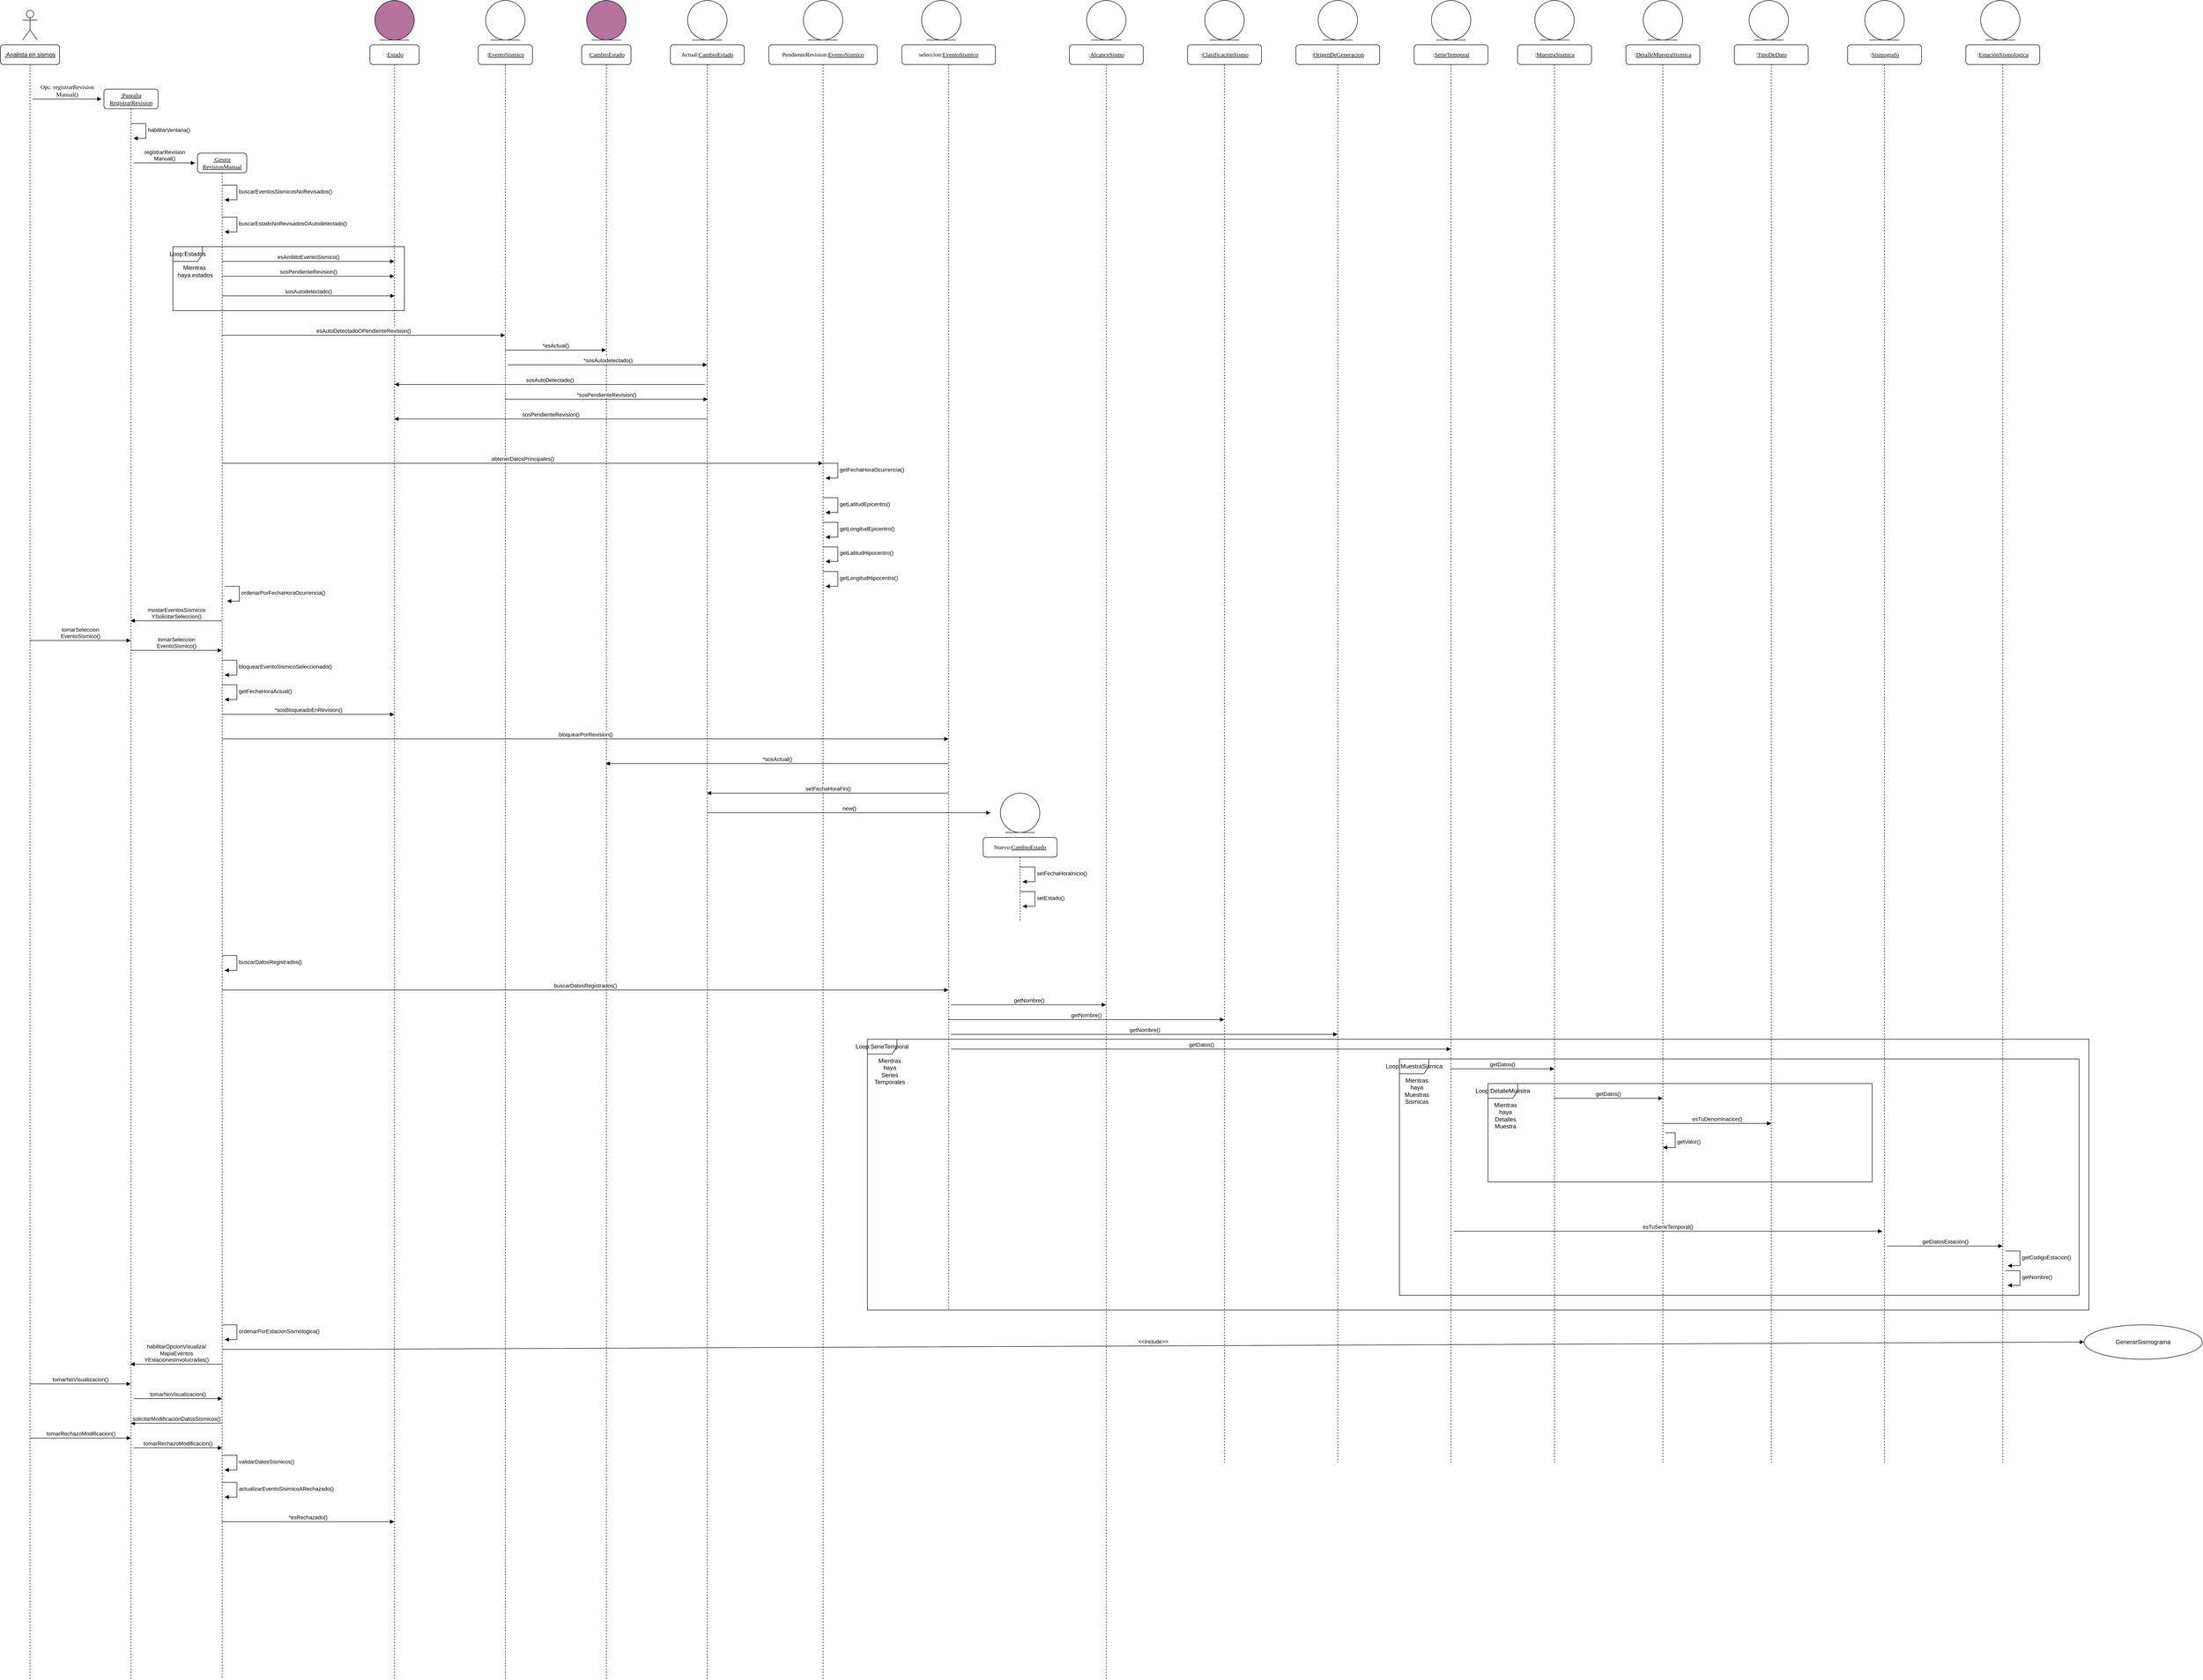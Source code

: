 <mxfile version="27.0.6">
  <diagram name="Page-1" id="13e1069c-82ec-6db2-03f1-153e76fe0fe0">
    <mxGraphModel dx="1481" dy="1470" grid="1" gridSize="10" guides="1" tooltips="1" connect="1" arrows="1" fold="1" page="1" pageScale="1" pageWidth="1100" pageHeight="850" background="none" math="0" shadow="0">
      <root>
        <mxCell id="0" />
        <mxCell id="1" parent="0" />
        <mxCell id="7baba1c4bc27f4b0-2" value="&lt;u&gt;:Pantalla RegistrarRevision&lt;/u&gt;" style="shape=umlLifeline;perimeter=lifelinePerimeter;whiteSpace=wrap;html=1;container=1;collapsible=0;recursiveResize=0;outlineConnect=0;rounded=1;shadow=0;comic=0;labelBackgroundColor=none;strokeWidth=1;fontFamily=Verdana;fontSize=12;align=center;" parent="1" vertex="1">
          <mxGeometry x="300" y="170" width="110" height="3230" as="geometry" />
        </mxCell>
        <mxCell id="WcNJV-GFzRyfONkTKfkJ-4" value="habilitarVentana()" style="html=1;align=left;spacingLeft=2;endArrow=block;rounded=0;edgeStyle=orthogonalEdgeStyle;curved=0;rounded=0;" edge="1" parent="7baba1c4bc27f4b0-2">
          <mxGeometry relative="1" as="geometry">
            <mxPoint x="55" y="70" as="sourcePoint" />
            <Array as="points">
              <mxPoint x="85" y="100" />
            </Array>
            <mxPoint x="60" y="100" as="targetPoint" />
          </mxGeometry>
        </mxCell>
        <mxCell id="7baba1c4bc27f4b0-4" value=":&lt;u&gt;Estado&lt;/u&gt;" style="shape=umlLifeline;perimeter=lifelinePerimeter;whiteSpace=wrap;html=1;container=1;collapsible=0;recursiveResize=0;outlineConnect=0;rounded=1;shadow=0;comic=0;labelBackgroundColor=none;strokeWidth=1;fontFamily=Verdana;fontSize=12;align=center;" parent="1" vertex="1">
          <mxGeometry x="840" y="80" width="100" height="3320" as="geometry" />
        </mxCell>
        <mxCell id="WcNJV-GFzRyfONkTKfkJ-143" value="*esRechazado()" style="html=1;verticalAlign=bottom;endArrow=block;curved=0;rounded=0;" edge="1" parent="7baba1c4bc27f4b0-4" target="7baba1c4bc27f4b0-4">
          <mxGeometry x="-0.001" width="80" relative="1" as="geometry">
            <mxPoint x="-301.167" y="3000" as="sourcePoint" />
            <mxPoint x="220" y="3000" as="targetPoint" />
            <mxPoint as="offset" />
          </mxGeometry>
        </mxCell>
        <mxCell id="7baba1c4bc27f4b0-5" value=":&lt;u&gt;EventoSismico&lt;/u&gt;" style="shape=umlLifeline;perimeter=lifelinePerimeter;whiteSpace=wrap;html=1;container=1;collapsible=0;recursiveResize=0;outlineConnect=0;rounded=1;shadow=0;comic=0;labelBackgroundColor=none;strokeWidth=1;fontFamily=Verdana;fontSize=12;align=center;" parent="1" vertex="1">
          <mxGeometry x="1060" y="80" width="110" height="3320" as="geometry" />
        </mxCell>
        <mxCell id="7baba1c4bc27f4b0-6" value=":&lt;u&gt;CambioEstado&lt;/u&gt;" style="shape=umlLifeline;perimeter=lifelinePerimeter;whiteSpace=wrap;html=1;container=1;collapsible=0;recursiveResize=0;outlineConnect=0;rounded=1;shadow=0;comic=0;labelBackgroundColor=none;strokeWidth=1;fontFamily=Verdana;fontSize=12;align=center;" parent="1" vertex="1">
          <mxGeometry x="1270" y="80" width="100" height="3320" as="geometry" />
        </mxCell>
        <mxCell id="7baba1c4bc27f4b0-7" value="Actual:&lt;u&gt;CambioEstado&lt;/u&gt;" style="shape=umlLifeline;perimeter=lifelinePerimeter;whiteSpace=wrap;html=1;container=1;collapsible=0;recursiveResize=0;outlineConnect=0;rounded=1;shadow=0;comic=0;labelBackgroundColor=none;strokeWidth=1;fontFamily=Verdana;fontSize=12;align=center;" parent="1" vertex="1">
          <mxGeometry x="1450" y="80" width="150" height="3320" as="geometry" />
        </mxCell>
        <mxCell id="WcNJV-GFzRyfONkTKfkJ-38" value="*sosAutodetectado()" style="html=1;verticalAlign=bottom;endArrow=block;curved=0;rounded=0;" edge="1" parent="7baba1c4bc27f4b0-7" target="7baba1c4bc27f4b0-7">
          <mxGeometry width="80" relative="1" as="geometry">
            <mxPoint x="-330" y="650" as="sourcePoint" />
            <mxPoint x="70" y="650" as="targetPoint" />
          </mxGeometry>
        </mxCell>
        <mxCell id="WcNJV-GFzRyfONkTKfkJ-76" value="new()" style="html=1;verticalAlign=bottom;endArrow=block;curved=0;rounded=0;" edge="1" parent="7baba1c4bc27f4b0-7" source="7baba1c4bc27f4b0-7">
          <mxGeometry width="80" relative="1" as="geometry">
            <mxPoint x="90" y="1560" as="sourcePoint" />
            <mxPoint x="650" y="1560" as="targetPoint" />
          </mxGeometry>
        </mxCell>
        <mxCell id="7baba1c4bc27f4b0-8" value="&lt;u&gt;:&lt;span style=&quot;font-family: Helvetica; text-wrap-mode: nowrap;&quot;&gt;Analista en sismos&lt;/span&gt;&lt;/u&gt;" style="shape=umlLifeline;perimeter=lifelinePerimeter;whiteSpace=wrap;html=1;container=1;collapsible=0;recursiveResize=0;outlineConnect=0;rounded=1;shadow=0;comic=0;labelBackgroundColor=none;strokeWidth=1;fontFamily=Verdana;fontSize=12;align=center;" parent="1" vertex="1">
          <mxGeometry x="90" y="80" width="120" height="3320" as="geometry" />
        </mxCell>
        <mxCell id="WcNJV-GFzRyfONkTKfkJ-137" value="tomarRechazoModificacion()" style="html=1;verticalAlign=bottom;endArrow=block;curved=0;rounded=0;" edge="1" parent="7baba1c4bc27f4b0-8">
          <mxGeometry width="80" relative="1" as="geometry">
            <mxPoint x="60" y="2830" as="sourcePoint" />
            <mxPoint x="264.8" y="2830" as="targetPoint" />
          </mxGeometry>
        </mxCell>
        <mxCell id="7baba1c4bc27f4b0-11" value="Opc. registrarRevision&lt;div&gt;Manual()&lt;/div&gt;" style="html=1;verticalAlign=bottom;endArrow=block;entryX=0;entryY=0;labelBackgroundColor=none;fontFamily=Verdana;fontSize=12;edgeStyle=elbowEdgeStyle;elbow=vertical;" parent="1" edge="1">
          <mxGeometry relative="1" as="geometry">
            <mxPoint x="155" y="190" as="sourcePoint" />
            <mxPoint x="295" y="190" as="targetPoint" />
            <mxPoint as="offset" />
          </mxGeometry>
        </mxCell>
        <mxCell id="WcNJV-GFzRyfONkTKfkJ-1" value="" style="shape=umlActor;verticalLabelPosition=bottom;verticalAlign=top;html=1;outlineConnect=0;" vertex="1" parent="1">
          <mxGeometry x="135" y="10" width="30" height="60" as="geometry" />
        </mxCell>
        <mxCell id="WcNJV-GFzRyfONkTKfkJ-5" value="registrarRevision&lt;div&gt;Manual()&lt;/div&gt;" style="html=1;verticalAlign=bottom;endArrow=block;curved=0;rounded=0;" edge="1" parent="1">
          <mxGeometry width="80" relative="1" as="geometry">
            <mxPoint x="360" y="320" as="sourcePoint" />
            <mxPoint x="485" y="320" as="targetPoint" />
          </mxGeometry>
        </mxCell>
        <mxCell id="7baba1c4bc27f4b0-3" value="&lt;u&gt;:Gestor RevisionManual&lt;/u&gt;" style="shape=umlLifeline;perimeter=lifelinePerimeter;whiteSpace=wrap;html=1;container=1;collapsible=0;recursiveResize=0;outlineConnect=0;rounded=1;shadow=0;comic=0;labelBackgroundColor=none;strokeWidth=1;fontFamily=Verdana;fontSize=12;align=center;" parent="1" vertex="1">
          <mxGeometry x="490" y="300" width="100" height="3100" as="geometry" />
        </mxCell>
        <mxCell id="WcNJV-GFzRyfONkTKfkJ-7" value="buscarEventosSismicosNoRevisados()" style="html=1;align=left;spacingLeft=2;endArrow=block;rounded=0;edgeStyle=orthogonalEdgeStyle;curved=0;rounded=0;" edge="1" parent="7baba1c4bc27f4b0-3">
          <mxGeometry relative="1" as="geometry">
            <mxPoint x="50" y="65" as="sourcePoint" />
            <Array as="points">
              <mxPoint x="80" y="95" />
            </Array>
            <mxPoint x="55" y="95.032" as="targetPoint" />
          </mxGeometry>
        </mxCell>
        <mxCell id="WcNJV-GFzRyfONkTKfkJ-11" value="buscarEstadoNoRevisadosOAutodetectado()" style="html=1;align=left;spacingLeft=2;endArrow=block;rounded=0;edgeStyle=orthogonalEdgeStyle;curved=0;rounded=0;" edge="1" parent="7baba1c4bc27f4b0-3">
          <mxGeometry relative="1" as="geometry">
            <mxPoint x="50" y="130" as="sourcePoint" />
            <Array as="points">
              <mxPoint x="80" y="160" />
            </Array>
            <mxPoint x="55" y="160" as="targetPoint" />
          </mxGeometry>
        </mxCell>
        <mxCell id="WcNJV-GFzRyfONkTKfkJ-52" value="obtenerDatosPrincipales()" style="html=1;verticalAlign=bottom;endArrow=block;curved=0;rounded=0;" edge="1" parent="7baba1c4bc27f4b0-3" target="WcNJV-GFzRyfONkTKfkJ-40">
          <mxGeometry width="80" relative="1" as="geometry">
            <mxPoint x="50" y="630" as="sourcePoint" />
            <mxPoint x="130" y="630" as="targetPoint" />
          </mxGeometry>
        </mxCell>
        <mxCell id="WcNJV-GFzRyfONkTKfkJ-62" value="ordenarPorFechaHoraOcurrencia()" style="html=1;align=left;spacingLeft=2;endArrow=block;rounded=0;edgeStyle=orthogonalEdgeStyle;curved=0;rounded=0;" edge="1" parent="7baba1c4bc27f4b0-3">
          <mxGeometry relative="1" as="geometry">
            <mxPoint x="55" y="880" as="sourcePoint" />
            <Array as="points">
              <mxPoint x="85" y="880" />
              <mxPoint x="85" y="910" />
            </Array>
            <mxPoint x="60" y="910" as="targetPoint" />
          </mxGeometry>
        </mxCell>
        <mxCell id="WcNJV-GFzRyfONkTKfkJ-63" value="mostarEventosSismicos&lt;div&gt;YSolicitarSeleccion()&lt;/div&gt;" style="html=1;verticalAlign=bottom;endArrow=block;curved=0;rounded=0;" edge="1" parent="7baba1c4bc27f4b0-3">
          <mxGeometry width="80" relative="1" as="geometry">
            <mxPoint x="49.5" y="950" as="sourcePoint" />
            <mxPoint x="-135.833" y="950" as="targetPoint" />
          </mxGeometry>
        </mxCell>
        <mxCell id="WcNJV-GFzRyfONkTKfkJ-65" value="tomarSeleccion&lt;div&gt;EventoSismico()&lt;/div&gt;" style="html=1;verticalAlign=bottom;endArrow=block;curved=0;rounded=0;" edge="1" parent="7baba1c4bc27f4b0-3">
          <mxGeometry width="80" relative="1" as="geometry">
            <mxPoint x="-135.452" y="1010" as="sourcePoint" />
            <mxPoint x="49.5" y="1010" as="targetPoint" />
          </mxGeometry>
        </mxCell>
        <mxCell id="WcNJV-GFzRyfONkTKfkJ-67" value="bloquearEventoSismicoSeleccionado()" style="html=1;align=left;spacingLeft=2;endArrow=block;rounded=0;edgeStyle=orthogonalEdgeStyle;curved=0;rounded=0;" edge="1" parent="7baba1c4bc27f4b0-3">
          <mxGeometry relative="1" as="geometry">
            <mxPoint x="50" y="1030" as="sourcePoint" />
            <Array as="points">
              <mxPoint x="80" y="1060" />
            </Array>
            <mxPoint x="55" y="1060.048" as="targetPoint" />
          </mxGeometry>
        </mxCell>
        <mxCell id="WcNJV-GFzRyfONkTKfkJ-69" value="getFechaHoraActual()" style="html=1;align=left;spacingLeft=2;endArrow=block;rounded=0;edgeStyle=orthogonalEdgeStyle;curved=0;rounded=0;" edge="1" parent="7baba1c4bc27f4b0-3">
          <mxGeometry relative="1" as="geometry">
            <mxPoint x="50" y="1080" as="sourcePoint" />
            <Array as="points">
              <mxPoint x="80" y="1110" />
            </Array>
            <mxPoint x="55" y="1110.048" as="targetPoint" />
          </mxGeometry>
        </mxCell>
        <mxCell id="WcNJV-GFzRyfONkTKfkJ-70" value="*sosBloqueadoEnRevision()" style="html=1;verticalAlign=bottom;endArrow=block;curved=0;rounded=0;" edge="1" parent="7baba1c4bc27f4b0-3" target="7baba1c4bc27f4b0-4">
          <mxGeometry x="-0.002" width="80" relative="1" as="geometry">
            <mxPoint x="50" y="1140" as="sourcePoint" />
            <mxPoint x="130" y="1140" as="targetPoint" />
            <mxPoint as="offset" />
          </mxGeometry>
        </mxCell>
        <mxCell id="WcNJV-GFzRyfONkTKfkJ-72" value="bloquearPorRevision()" style="html=1;verticalAlign=bottom;endArrow=block;curved=0;rounded=0;" edge="1" parent="7baba1c4bc27f4b0-3" target="WcNJV-GFzRyfONkTKfkJ-43">
          <mxGeometry width="80" relative="1" as="geometry">
            <mxPoint x="50" y="1190" as="sourcePoint" />
            <mxPoint x="130" y="1190" as="targetPoint" />
          </mxGeometry>
        </mxCell>
        <mxCell id="WcNJV-GFzRyfONkTKfkJ-89" value="buscarDatosRegistrados()" style="html=1;align=left;spacingLeft=2;endArrow=block;rounded=0;edgeStyle=orthogonalEdgeStyle;curved=0;rounded=0;" edge="1" parent="7baba1c4bc27f4b0-3">
          <mxGeometry relative="1" as="geometry">
            <mxPoint x="50" y="1630" as="sourcePoint" />
            <Array as="points">
              <mxPoint x="80" y="1660" />
            </Array>
            <mxPoint x="55" y="1660" as="targetPoint" />
          </mxGeometry>
        </mxCell>
        <mxCell id="WcNJV-GFzRyfONkTKfkJ-131" value="ordenarPorEstacionSismologica()" style="html=1;align=left;spacingLeft=2;endArrow=block;rounded=0;edgeStyle=orthogonalEdgeStyle;curved=0;rounded=0;" edge="1" parent="7baba1c4bc27f4b0-3">
          <mxGeometry relative="1" as="geometry">
            <mxPoint x="50" y="2380" as="sourcePoint" />
            <Array as="points">
              <mxPoint x="80" y="2410" />
            </Array>
            <mxPoint x="55" y="2410.077" as="targetPoint" />
          </mxGeometry>
        </mxCell>
        <mxCell id="WcNJV-GFzRyfONkTKfkJ-136" value="solicitarModificaciónDatosSismicos()" style="html=1;verticalAlign=bottom;endArrow=block;curved=0;rounded=0;" edge="1" parent="7baba1c4bc27f4b0-3">
          <mxGeometry width="80" relative="1" as="geometry">
            <mxPoint x="49.5" y="2580" as="sourcePoint" />
            <mxPoint x="-135.3" y="2580" as="targetPoint" />
          </mxGeometry>
        </mxCell>
        <mxCell id="WcNJV-GFzRyfONkTKfkJ-140" value="validarDatosSismicos()" style="html=1;align=left;spacingLeft=2;endArrow=block;rounded=0;edgeStyle=orthogonalEdgeStyle;curved=0;rounded=0;" edge="1" parent="7baba1c4bc27f4b0-3">
          <mxGeometry relative="1" as="geometry">
            <mxPoint x="50" y="2645" as="sourcePoint" />
            <Array as="points">
              <mxPoint x="80" y="2675" />
            </Array>
            <mxPoint x="55" y="2675" as="targetPoint" />
          </mxGeometry>
        </mxCell>
        <mxCell id="WcNJV-GFzRyfONkTKfkJ-142" value="actualizarEventoSisimicoARechazado()" style="html=1;align=left;spacingLeft=2;endArrow=block;rounded=0;edgeStyle=orthogonalEdgeStyle;curved=0;rounded=0;" edge="1" parent="7baba1c4bc27f4b0-3">
          <mxGeometry relative="1" as="geometry">
            <mxPoint x="50" y="2700" as="sourcePoint" />
            <Array as="points">
              <mxPoint x="80" y="2730" />
            </Array>
            <mxPoint x="55" y="2730" as="targetPoint" />
          </mxGeometry>
        </mxCell>
        <mxCell id="WcNJV-GFzRyfONkTKfkJ-8" value="" style="ellipse;shape=umlEntity;whiteSpace=wrap;html=1;fillColor=#B5739D;" vertex="1" parent="1">
          <mxGeometry x="850" y="-10" width="80" height="80" as="geometry" />
        </mxCell>
        <mxCell id="WcNJV-GFzRyfONkTKfkJ-17" value="sosPendienteRevision()" style="html=1;verticalAlign=bottom;endArrow=block;curved=0;rounded=0;" edge="1" parent="1">
          <mxGeometry width="80" relative="1" as="geometry">
            <mxPoint x="540" y="550" as="sourcePoint" />
            <mxPoint x="889.5" y="550" as="targetPoint" />
          </mxGeometry>
        </mxCell>
        <mxCell id="WcNJV-GFzRyfONkTKfkJ-18" value="sosAutodetectado()" style="html=1;verticalAlign=bottom;endArrow=block;curved=0;rounded=0;" edge="1" parent="1">
          <mxGeometry width="80" relative="1" as="geometry">
            <mxPoint x="540" y="590" as="sourcePoint" />
            <mxPoint x="890" y="590" as="targetPoint" />
          </mxGeometry>
        </mxCell>
        <mxCell id="WcNJV-GFzRyfONkTKfkJ-9" value="esAmbitoEventoSismico()" style="html=1;verticalAlign=bottom;endArrow=block;curved=0;rounded=0;" edge="1" parent="1">
          <mxGeometry width="80" relative="1" as="geometry">
            <mxPoint x="539.667" y="520" as="sourcePoint" />
            <mxPoint x="889.5" y="520" as="targetPoint" />
            <Array as="points">
              <mxPoint x="800" y="520" />
            </Array>
          </mxGeometry>
        </mxCell>
        <mxCell id="WcNJV-GFzRyfONkTKfkJ-19" value="Loop:Estados" style="shape=umlFrame;whiteSpace=wrap;html=1;pointerEvents=0;" vertex="1" parent="1">
          <mxGeometry x="440" y="490" width="470" height="130" as="geometry" />
        </mxCell>
        <mxCell id="WcNJV-GFzRyfONkTKfkJ-20" value="Mientras&amp;nbsp;&lt;div&gt;haya estados&lt;/div&gt;" style="text;html=1;align=center;verticalAlign=middle;resizable=0;points=[];autosize=1;strokeColor=none;fillColor=none;" vertex="1" parent="1">
          <mxGeometry x="440" y="520" width="90" height="40" as="geometry" />
        </mxCell>
        <mxCell id="WcNJV-GFzRyfONkTKfkJ-21" value="" style="ellipse;shape=umlEntity;whiteSpace=wrap;html=1;" vertex="1" parent="1">
          <mxGeometry x="1075" y="-10" width="80" height="80" as="geometry" />
        </mxCell>
        <mxCell id="WcNJV-GFzRyfONkTKfkJ-25" value="esAutoDetectadoOPendienteRevision()" style="html=1;verticalAlign=bottom;endArrow=block;curved=0;rounded=0;" edge="1" parent="1">
          <mxGeometry width="80" relative="1" as="geometry">
            <mxPoint x="539.324" y="670" as="sourcePoint" />
            <mxPoint x="1114.5" y="670" as="targetPoint" />
          </mxGeometry>
        </mxCell>
        <mxCell id="WcNJV-GFzRyfONkTKfkJ-26" value="" style="ellipse;shape=umlEntity;whiteSpace=wrap;html=1;fillColor=#B5739D;" vertex="1" parent="1">
          <mxGeometry x="1280" y="-10" width="80" height="80" as="geometry" />
        </mxCell>
        <mxCell id="WcNJV-GFzRyfONkTKfkJ-27" value="*esActual()" style="html=1;verticalAlign=bottom;endArrow=block;curved=0;rounded=0;" edge="1" parent="1">
          <mxGeometry width="80" relative="1" as="geometry">
            <mxPoint x="1114.5" y="700" as="sourcePoint" />
            <mxPoint x="1319.5" y="700" as="targetPoint" />
          </mxGeometry>
        </mxCell>
        <mxCell id="WcNJV-GFzRyfONkTKfkJ-28" value="" style="ellipse;shape=umlEntity;whiteSpace=wrap;html=1;" vertex="1" parent="1">
          <mxGeometry x="1485" y="-10" width="80" height="80" as="geometry" />
        </mxCell>
        <mxCell id="WcNJV-GFzRyfONkTKfkJ-36" value="sosPendienteRevision()" style="html=1;verticalAlign=bottom;endArrow=block;curved=0;rounded=0;" edge="1" parent="1">
          <mxGeometry width="80" relative="1" as="geometry">
            <mxPoint x="1524.5" y="840" as="sourcePoint" />
            <mxPoint x="889.5" y="840" as="targetPoint" />
            <Array as="points">
              <mxPoint x="1030" y="840" />
            </Array>
          </mxGeometry>
        </mxCell>
        <mxCell id="WcNJV-GFzRyfONkTKfkJ-39" value="*sosPendienteRevision()" style="html=1;verticalAlign=bottom;endArrow=block;curved=0;rounded=0;" edge="1" parent="1">
          <mxGeometry width="80" relative="1" as="geometry">
            <mxPoint x="1114.13" y="800" as="sourcePoint" />
            <mxPoint x="1525.88" y="800" as="targetPoint" />
          </mxGeometry>
        </mxCell>
        <mxCell id="WcNJV-GFzRyfONkTKfkJ-34" value="sosAutoDetectado()" style="html=1;verticalAlign=bottom;endArrow=block;curved=0;rounded=0;" edge="1" parent="1">
          <mxGeometry width="80" relative="1" as="geometry">
            <mxPoint x="1520" y="770" as="sourcePoint" />
            <mxPoint x="890.1" y="770" as="targetPoint" />
            <Array as="points">
              <mxPoint x="1270" y="770" />
              <mxPoint x="960" y="770" />
            </Array>
          </mxGeometry>
        </mxCell>
        <mxCell id="WcNJV-GFzRyfONkTKfkJ-40" value="PendienteRevision:&lt;u&gt;EventoSismico&lt;/u&gt;" style="shape=umlLifeline;perimeter=lifelinePerimeter;whiteSpace=wrap;html=1;container=1;collapsible=0;recursiveResize=0;outlineConnect=0;rounded=1;shadow=0;comic=0;labelBackgroundColor=none;strokeWidth=1;fontFamily=Verdana;fontSize=12;align=center;" vertex="1" parent="1">
          <mxGeometry x="1650" y="80" width="220" height="3320" as="geometry" />
        </mxCell>
        <mxCell id="WcNJV-GFzRyfONkTKfkJ-54" value="getFechaHoraOcurrencia()" style="html=1;align=left;spacingLeft=2;endArrow=block;rounded=0;edgeStyle=orthogonalEdgeStyle;curved=0;rounded=0;" edge="1" parent="WcNJV-GFzRyfONkTKfkJ-40">
          <mxGeometry relative="1" as="geometry">
            <mxPoint x="110" y="850" as="sourcePoint" />
            <Array as="points">
              <mxPoint x="140" y="880" />
            </Array>
            <mxPoint x="115" y="880.034" as="targetPoint" />
          </mxGeometry>
        </mxCell>
        <mxCell id="WcNJV-GFzRyfONkTKfkJ-56" value="getLatitudEpicentro()" style="html=1;align=left;spacingLeft=2;endArrow=block;rounded=0;edgeStyle=orthogonalEdgeStyle;curved=0;rounded=0;" edge="1" parent="WcNJV-GFzRyfONkTKfkJ-40">
          <mxGeometry x="0.006" relative="1" as="geometry">
            <mxPoint x="110" y="920" as="sourcePoint" />
            <Array as="points">
              <mxPoint x="140" y="920" />
              <mxPoint x="140" y="950" />
            </Array>
            <mxPoint x="115" y="950.034" as="targetPoint" />
            <mxPoint as="offset" />
          </mxGeometry>
        </mxCell>
        <mxCell id="WcNJV-GFzRyfONkTKfkJ-57" value="getLongitudEpicentro()" style="html=1;align=left;spacingLeft=2;endArrow=block;rounded=0;edgeStyle=orthogonalEdgeStyle;curved=0;rounded=0;" edge="1" parent="WcNJV-GFzRyfONkTKfkJ-40">
          <mxGeometry x="0.006" relative="1" as="geometry">
            <mxPoint x="110" y="970" as="sourcePoint" />
            <Array as="points">
              <mxPoint x="140" y="970" />
              <mxPoint x="140" y="1000" />
            </Array>
            <mxPoint x="115" y="1000.034" as="targetPoint" />
            <mxPoint as="offset" />
          </mxGeometry>
        </mxCell>
        <mxCell id="WcNJV-GFzRyfONkTKfkJ-58" value="getLatitudHipocentro()" style="html=1;align=left;spacingLeft=2;endArrow=block;rounded=0;edgeStyle=orthogonalEdgeStyle;curved=0;rounded=0;entryX=1.003;entryY=0.566;entryDx=0;entryDy=0;entryPerimeter=0;" edge="1" parent="WcNJV-GFzRyfONkTKfkJ-40">
          <mxGeometry relative="1" as="geometry">
            <mxPoint x="110" y="1020" as="sourcePoint" />
            <Array as="points">
              <mxPoint x="140" y="1020" />
              <mxPoint x="140" y="1049" />
            </Array>
            <mxPoint x="115.03" y="1049.42" as="targetPoint" />
          </mxGeometry>
        </mxCell>
        <mxCell id="WcNJV-GFzRyfONkTKfkJ-59" value="getLongitudHipocentro()" style="html=1;align=left;spacingLeft=2;endArrow=block;rounded=0;edgeStyle=orthogonalEdgeStyle;curved=0;rounded=0;" edge="1" parent="WcNJV-GFzRyfONkTKfkJ-40">
          <mxGeometry relative="1" as="geometry">
            <mxPoint x="110" y="1070" as="sourcePoint" />
            <Array as="points">
              <mxPoint x="140" y="1070" />
              <mxPoint x="140" y="1100" />
            </Array>
            <mxPoint x="115" y="1100.034" as="targetPoint" />
          </mxGeometry>
        </mxCell>
        <mxCell id="WcNJV-GFzRyfONkTKfkJ-75" value="setFechaHoraFin()" style="html=1;verticalAlign=bottom;endArrow=block;curved=0;rounded=0;" edge="1" parent="WcNJV-GFzRyfONkTKfkJ-40" source="WcNJV-GFzRyfONkTKfkJ-43">
          <mxGeometry width="80" relative="1" as="geometry">
            <mxPoint x="349.5" y="1520" as="sourcePoint" />
            <mxPoint x="-125.611" y="1520" as="targetPoint" />
          </mxGeometry>
        </mxCell>
        <mxCell id="WcNJV-GFzRyfONkTKfkJ-43" value="seleccion:&lt;u&gt;EventoSismico&lt;/u&gt;" style="shape=umlLifeline;perimeter=lifelinePerimeter;whiteSpace=wrap;html=1;container=1;collapsible=0;recursiveResize=0;outlineConnect=0;rounded=1;shadow=0;comic=0;labelBackgroundColor=none;strokeWidth=1;fontFamily=Verdana;fontSize=12;align=center;" vertex="1" parent="1">
          <mxGeometry x="1920" y="80" width="190" height="2570" as="geometry" />
        </mxCell>
        <mxCell id="WcNJV-GFzRyfONkTKfkJ-95" value="getNombre()" style="html=1;verticalAlign=bottom;endArrow=block;curved=0;rounded=0;" edge="1" parent="WcNJV-GFzRyfONkTKfkJ-43" target="WcNJV-GFzRyfONkTKfkJ-49">
          <mxGeometry width="80" relative="1" as="geometry">
            <mxPoint x="100" y="1950" as="sourcePoint" />
            <mxPoint x="330" y="1950" as="targetPoint" />
          </mxGeometry>
        </mxCell>
        <mxCell id="WcNJV-GFzRyfONkTKfkJ-97" value="getNombre()" style="html=1;verticalAlign=bottom;endArrow=block;curved=0;rounded=0;" edge="1" parent="WcNJV-GFzRyfONkTKfkJ-43" target="WcNJV-GFzRyfONkTKfkJ-47">
          <mxGeometry width="80" relative="1" as="geometry">
            <mxPoint x="100" y="2010" as="sourcePoint" />
            <mxPoint x="415.929" y="2010" as="targetPoint" />
          </mxGeometry>
        </mxCell>
        <mxCell id="WcNJV-GFzRyfONkTKfkJ-126" value="Loop:SerieTemporal" style="shape=umlFrame;whiteSpace=wrap;html=1;pointerEvents=0;" vertex="1" parent="WcNJV-GFzRyfONkTKfkJ-43">
          <mxGeometry x="-70" y="2020" width="2480" height="550" as="geometry" />
        </mxCell>
        <mxCell id="WcNJV-GFzRyfONkTKfkJ-74" value="*sosActual()" style="html=1;verticalAlign=bottom;endArrow=block;curved=0;rounded=0;" edge="1" parent="WcNJV-GFzRyfONkTKfkJ-43">
          <mxGeometry width="80" relative="1" as="geometry">
            <mxPoint x="94.5" y="1460" as="sourcePoint" />
            <mxPoint x="-601.167" y="1460" as="targetPoint" />
          </mxGeometry>
        </mxCell>
        <mxCell id="WcNJV-GFzRyfONkTKfkJ-127" value="Mientras&lt;div&gt;haya&lt;/div&gt;&lt;div&gt;Series&lt;/div&gt;&lt;div&gt;Temporales&lt;/div&gt;" style="text;html=1;align=center;verticalAlign=middle;resizable=0;points=[];autosize=1;strokeColor=none;fillColor=none;" vertex="1" parent="WcNJV-GFzRyfONkTKfkJ-43">
          <mxGeometry x="-70" y="2050" width="90" height="70" as="geometry" />
        </mxCell>
        <mxCell id="WcNJV-GFzRyfONkTKfkJ-45" value=":&lt;u&gt;ClasificaciónSismo&lt;/u&gt;" style="shape=umlLifeline;perimeter=lifelinePerimeter;whiteSpace=wrap;html=1;container=1;collapsible=0;recursiveResize=0;outlineConnect=0;rounded=1;shadow=0;comic=0;labelBackgroundColor=none;strokeWidth=1;fontFamily=Verdana;fontSize=12;align=center;" vertex="1" parent="1">
          <mxGeometry x="2500" y="80" width="150" height="2880" as="geometry" />
        </mxCell>
        <mxCell id="WcNJV-GFzRyfONkTKfkJ-47" value=":&lt;u&gt;OrigenDeGeneracion&lt;/u&gt;" style="shape=umlLifeline;perimeter=lifelinePerimeter;whiteSpace=wrap;html=1;container=1;collapsible=0;recursiveResize=0;outlineConnect=0;rounded=1;shadow=0;comic=0;labelBackgroundColor=none;strokeWidth=1;fontFamily=Verdana;fontSize=12;align=center;" vertex="1" parent="1">
          <mxGeometry x="2720" y="80" width="170" height="2880" as="geometry" />
        </mxCell>
        <mxCell id="WcNJV-GFzRyfONkTKfkJ-49" value=":&lt;u&gt;AlcanceSismo&lt;/u&gt;" style="shape=umlLifeline;perimeter=lifelinePerimeter;whiteSpace=wrap;html=1;container=1;collapsible=0;recursiveResize=0;outlineConnect=0;rounded=1;shadow=0;comic=0;labelBackgroundColor=none;strokeWidth=1;fontFamily=Verdana;fontSize=12;align=center;" vertex="1" parent="1">
          <mxGeometry x="2260" y="80" width="150" height="3320" as="geometry" />
        </mxCell>
        <mxCell id="WcNJV-GFzRyfONkTKfkJ-51" value="" style="ellipse;shape=umlEntity;whiteSpace=wrap;html=1;" vertex="1" parent="1">
          <mxGeometry x="1720" y="-10" width="80" height="80" as="geometry" />
        </mxCell>
        <mxCell id="WcNJV-GFzRyfONkTKfkJ-64" value="tomarSeleccion&lt;div&gt;EventoSismico()&lt;/div&gt;" style="html=1;verticalAlign=bottom;endArrow=block;curved=0;rounded=0;" edge="1" parent="1">
          <mxGeometry width="80" relative="1" as="geometry">
            <mxPoint x="149.548" y="1290" as="sourcePoint" />
            <mxPoint x="354.5" y="1290" as="targetPoint" />
          </mxGeometry>
        </mxCell>
        <mxCell id="WcNJV-GFzRyfONkTKfkJ-68" value="" style="ellipse;shape=umlEntity;whiteSpace=wrap;html=1;" vertex="1" parent="1">
          <mxGeometry x="1960" y="-10" width="80" height="80" as="geometry" />
        </mxCell>
        <mxCell id="WcNJV-GFzRyfONkTKfkJ-77" value="" style="ellipse;shape=umlEntity;whiteSpace=wrap;html=1;" vertex="1" parent="1">
          <mxGeometry x="2120" y="1600" width="80" height="80" as="geometry" />
        </mxCell>
        <mxCell id="WcNJV-GFzRyfONkTKfkJ-78" value="Nuevo:&lt;u&gt;CambioEstado&lt;/u&gt;" style="shape=umlLifeline;perimeter=lifelinePerimeter;whiteSpace=wrap;html=1;container=1;collapsible=0;recursiveResize=0;outlineConnect=0;rounded=1;shadow=0;comic=0;labelBackgroundColor=none;strokeWidth=1;fontFamily=Verdana;fontSize=12;align=center;" vertex="1" parent="1">
          <mxGeometry x="2085" y="1690" width="150" height="170" as="geometry" />
        </mxCell>
        <mxCell id="WcNJV-GFzRyfONkTKfkJ-82" value="setFechaHoraInicio()" style="html=1;align=left;spacingLeft=2;endArrow=block;rounded=0;edgeStyle=orthogonalEdgeStyle;curved=0;rounded=0;" edge="1" parent="WcNJV-GFzRyfONkTKfkJ-78">
          <mxGeometry relative="1" as="geometry">
            <mxPoint x="75" y="60" as="sourcePoint" />
            <Array as="points">
              <mxPoint x="105" y="90" />
            </Array>
            <mxPoint x="80" y="90" as="targetPoint" />
          </mxGeometry>
        </mxCell>
        <mxCell id="WcNJV-GFzRyfONkTKfkJ-84" value="setEstado()" style="html=1;align=left;spacingLeft=2;endArrow=block;rounded=0;edgeStyle=orthogonalEdgeStyle;curved=0;rounded=0;" edge="1" parent="WcNJV-GFzRyfONkTKfkJ-78">
          <mxGeometry relative="1" as="geometry">
            <mxPoint x="75" y="110" as="sourcePoint" />
            <Array as="points">
              <mxPoint x="105" y="140" />
            </Array>
            <mxPoint x="80" y="140" as="targetPoint" />
          </mxGeometry>
        </mxCell>
        <mxCell id="WcNJV-GFzRyfONkTKfkJ-90" value="buscarDatosRegistrados()" style="html=1;verticalAlign=bottom;endArrow=block;curved=0;rounded=0;" edge="1" parent="1" target="WcNJV-GFzRyfONkTKfkJ-43">
          <mxGeometry width="80" relative="1" as="geometry">
            <mxPoint x="539.25" y="2000" as="sourcePoint" />
            <mxPoint x="810.75" y="2000" as="targetPoint" />
          </mxGeometry>
        </mxCell>
        <mxCell id="WcNJV-GFzRyfONkTKfkJ-91" value=":&lt;u&gt;SerieTemporal&lt;/u&gt;" style="shape=umlLifeline;perimeter=lifelinePerimeter;whiteSpace=wrap;html=1;container=1;collapsible=0;recursiveResize=0;outlineConnect=0;rounded=1;shadow=0;comic=0;labelBackgroundColor=none;strokeWidth=1;fontFamily=Verdana;fontSize=12;align=center;" vertex="1" parent="1">
          <mxGeometry x="2960" y="80" width="150" height="2880" as="geometry" />
        </mxCell>
        <mxCell id="WcNJV-GFzRyfONkTKfkJ-111" value="getDatos()" style="html=1;verticalAlign=bottom;endArrow=block;curved=0;rounded=0;" edge="1" parent="WcNJV-GFzRyfONkTKfkJ-91" target="WcNJV-GFzRyfONkTKfkJ-98">
          <mxGeometry width="80" relative="1" as="geometry">
            <mxPoint x="74.071" y="2080" as="sourcePoint" />
            <mxPoint x="290" y="2080" as="targetPoint" />
          </mxGeometry>
        </mxCell>
        <mxCell id="WcNJV-GFzRyfONkTKfkJ-92" value="&lt;span style=&quot;color: rgba(0, 0, 0, 0); font-family: monospace; font-size: 0px; text-align: start; text-wrap-mode: nowrap;&quot;&gt;%3CmxGraphModel%3E%3Croot%3E%3CmxCell%20id%3D%220%22%2F%3E%3CmxCell%20id%3D%221%22%20parent%3D%220%22%2F%3E%3CmxCell%20id%3D%222%22%20value%3D%22%22%20style%3D%22ellipse%3Bshape%3DumlEntity%3BwhiteSpace%3Dwrap%3Bhtml%3D1%3B%22%20vertex%3D%221%22%20parent%3D%221%22%3E%3CmxGeometry%20x%3D%221960%22%20y%3D%22-10%22%20width%3D%2280%22%20height%3D%2280%22%20as%3D%22geometry%22%2F%3E%3C%2FmxCell%3E%3C%2Froot%3E%3C%2FmxGraphModel%3E&lt;/span&gt;" style="ellipse;shape=umlEntity;whiteSpace=wrap;html=1;" vertex="1" parent="1">
          <mxGeometry x="2295" y="-10" width="80" height="80" as="geometry" />
        </mxCell>
        <mxCell id="WcNJV-GFzRyfONkTKfkJ-93" value="" style="ellipse;shape=umlEntity;whiteSpace=wrap;html=1;" vertex="1" parent="1">
          <mxGeometry x="2535" y="-10" width="80" height="80" as="geometry" />
        </mxCell>
        <mxCell id="WcNJV-GFzRyfONkTKfkJ-94" value="" style="ellipse;shape=umlEntity;whiteSpace=wrap;html=1;" vertex="1" parent="1">
          <mxGeometry x="2765" y="-10" width="80" height="80" as="geometry" />
        </mxCell>
        <mxCell id="WcNJV-GFzRyfONkTKfkJ-96" value="getNombre()" style="html=1;verticalAlign=bottom;endArrow=block;curved=0;rounded=0;" edge="1" parent="1">
          <mxGeometry width="80" relative="1" as="geometry">
            <mxPoint x="2013.833" y="2060" as="sourcePoint" />
            <mxPoint x="2574.5" y="2060" as="targetPoint" />
          </mxGeometry>
        </mxCell>
        <mxCell id="WcNJV-GFzRyfONkTKfkJ-98" value=":&lt;u&gt;MuestraSismica&lt;/u&gt;" style="shape=umlLifeline;perimeter=lifelinePerimeter;whiteSpace=wrap;html=1;container=1;collapsible=0;recursiveResize=0;outlineConnect=0;rounded=1;shadow=0;comic=0;labelBackgroundColor=none;strokeWidth=1;fontFamily=Verdana;fontSize=12;align=center;" vertex="1" parent="1">
          <mxGeometry x="3170" y="80" width="150" height="2880" as="geometry" />
        </mxCell>
        <mxCell id="WcNJV-GFzRyfONkTKfkJ-99" value="" style="ellipse;shape=umlEntity;whiteSpace=wrap;html=1;" vertex="1" parent="1">
          <mxGeometry x="2995" y="-10" width="80" height="80" as="geometry" />
        </mxCell>
        <mxCell id="WcNJV-GFzRyfONkTKfkJ-100" value="getDatos()" style="html=1;verticalAlign=bottom;endArrow=block;curved=0;rounded=0;" edge="1" parent="1" target="WcNJV-GFzRyfONkTKfkJ-91">
          <mxGeometry width="80" relative="1" as="geometry">
            <mxPoint x="2020" y="2120" as="sourcePoint" />
            <mxPoint x="2805" y="2120" as="targetPoint" />
          </mxGeometry>
        </mxCell>
        <mxCell id="WcNJV-GFzRyfONkTKfkJ-101" value=":&lt;u&gt;DetalleMuestraSismica&lt;/u&gt;" style="shape=umlLifeline;perimeter=lifelinePerimeter;whiteSpace=wrap;html=1;container=1;collapsible=0;recursiveResize=0;outlineConnect=0;rounded=1;shadow=0;comic=0;labelBackgroundColor=none;strokeWidth=1;fontFamily=Verdana;fontSize=12;align=center;" vertex="1" parent="1">
          <mxGeometry x="3390" y="80" width="150" height="2880" as="geometry" />
        </mxCell>
        <mxCell id="WcNJV-GFzRyfONkTKfkJ-102" value=":&lt;u&gt;TipoDeDato&lt;/u&gt;" style="shape=umlLifeline;perimeter=lifelinePerimeter;whiteSpace=wrap;html=1;container=1;collapsible=0;recursiveResize=0;outlineConnect=0;rounded=1;shadow=0;comic=0;labelBackgroundColor=none;strokeWidth=1;fontFamily=Verdana;fontSize=12;align=center;" vertex="1" parent="1">
          <mxGeometry x="3610" y="80" width="150" height="2880" as="geometry" />
        </mxCell>
        <mxCell id="WcNJV-GFzRyfONkTKfkJ-103" value=":&lt;u&gt;Sismografo&lt;/u&gt;" style="shape=umlLifeline;perimeter=lifelinePerimeter;whiteSpace=wrap;html=1;container=1;collapsible=0;recursiveResize=0;outlineConnect=0;rounded=1;shadow=0;comic=0;labelBackgroundColor=none;strokeWidth=1;fontFamily=Verdana;fontSize=12;align=center;" vertex="1" parent="1">
          <mxGeometry x="3840" y="80" width="150" height="2880" as="geometry" />
        </mxCell>
        <mxCell id="WcNJV-GFzRyfONkTKfkJ-104" value=":&lt;u&gt;EstaciónSismologica&lt;/u&gt;" style="shape=umlLifeline;perimeter=lifelinePerimeter;whiteSpace=wrap;html=1;container=1;collapsible=0;recursiveResize=0;outlineConnect=0;rounded=1;shadow=0;comic=0;labelBackgroundColor=none;strokeWidth=1;fontFamily=Verdana;fontSize=12;align=center;" vertex="1" parent="1">
          <mxGeometry x="4080" y="80" width="150" height="2880" as="geometry" />
        </mxCell>
        <mxCell id="WcNJV-GFzRyfONkTKfkJ-105" value="GenerarSismograma" style="ellipse;whiteSpace=wrap;html=1;" vertex="1" parent="1">
          <mxGeometry x="4320" y="2680" width="240" height="70" as="geometry" />
        </mxCell>
        <mxCell id="WcNJV-GFzRyfONkTKfkJ-106" value="" style="ellipse;shape=umlEntity;whiteSpace=wrap;html=1;" vertex="1" parent="1">
          <mxGeometry x="3205" y="-10" width="80" height="80" as="geometry" />
        </mxCell>
        <mxCell id="WcNJV-GFzRyfONkTKfkJ-107" value="" style="ellipse;shape=umlEntity;whiteSpace=wrap;html=1;" vertex="1" parent="1">
          <mxGeometry x="3425" y="-10" width="80" height="80" as="geometry" />
        </mxCell>
        <mxCell id="WcNJV-GFzRyfONkTKfkJ-108" value="" style="ellipse;shape=umlEntity;whiteSpace=wrap;html=1;" vertex="1" parent="1">
          <mxGeometry x="3640" y="-10" width="80" height="80" as="geometry" />
        </mxCell>
        <mxCell id="WcNJV-GFzRyfONkTKfkJ-109" value="" style="ellipse;shape=umlEntity;whiteSpace=wrap;html=1;" vertex="1" parent="1">
          <mxGeometry x="3875" y="-10" width="80" height="80" as="geometry" />
        </mxCell>
        <mxCell id="WcNJV-GFzRyfONkTKfkJ-110" value="" style="ellipse;shape=umlEntity;whiteSpace=wrap;html=1;" vertex="1" parent="1">
          <mxGeometry x="4110" y="-10" width="80" height="80" as="geometry" />
        </mxCell>
        <mxCell id="WcNJV-GFzRyfONkTKfkJ-112" value="Loop:MuestraSismica" style="shape=umlFrame;whiteSpace=wrap;html=1;pointerEvents=0;" vertex="1" parent="1">
          <mxGeometry x="2930" y="2140" width="1380" height="480" as="geometry" />
        </mxCell>
        <mxCell id="WcNJV-GFzRyfONkTKfkJ-113" value="getDatos()" style="html=1;verticalAlign=bottom;endArrow=block;curved=0;rounded=0;" edge="1" parent="1">
          <mxGeometry width="80" relative="1" as="geometry">
            <mxPoint x="3243.5" y="2220" as="sourcePoint" />
            <mxPoint x="3464.5" y="2220" as="targetPoint" />
          </mxGeometry>
        </mxCell>
        <mxCell id="WcNJV-GFzRyfONkTKfkJ-114" value="Loop:DetalleMuestra" style="shape=umlFrame;whiteSpace=wrap;html=1;pointerEvents=0;" vertex="1" parent="1">
          <mxGeometry x="3110" y="2190" width="780" height="200" as="geometry" />
        </mxCell>
        <mxCell id="WcNJV-GFzRyfONkTKfkJ-115" value="esTuDenominacion()" style="html=1;verticalAlign=bottom;endArrow=block;curved=0;rounded=0;" edge="1" parent="1" source="WcNJV-GFzRyfONkTKfkJ-101">
          <mxGeometry width="80" relative="1" as="geometry">
            <mxPoint x="3490" y="2270" as="sourcePoint" />
            <mxPoint x="3685" y="2271" as="targetPoint" />
          </mxGeometry>
        </mxCell>
        <mxCell id="WcNJV-GFzRyfONkTKfkJ-118" value="getValor()" style="html=1;align=left;spacingLeft=2;endArrow=block;rounded=0;edgeStyle=orthogonalEdgeStyle;curved=0;rounded=0;" edge="1" parent="1">
          <mxGeometry relative="1" as="geometry">
            <mxPoint x="3470" y="2290" as="sourcePoint" />
            <Array as="points">
              <mxPoint x="3490" y="2320" />
            </Array>
            <mxPoint x="3465" y="2320.0" as="targetPoint" />
          </mxGeometry>
        </mxCell>
        <mxCell id="WcNJV-GFzRyfONkTKfkJ-119" value="esTuSerieTemporal()" style="html=1;verticalAlign=bottom;endArrow=block;curved=0;rounded=0;" edge="1" parent="1">
          <mxGeometry width="80" relative="1" as="geometry">
            <mxPoint x="3040" y="2490" as="sourcePoint" />
            <mxPoint x="3910.33" y="2490" as="targetPoint" />
          </mxGeometry>
        </mxCell>
        <mxCell id="WcNJV-GFzRyfONkTKfkJ-120" value="getDatosEstación()" style="html=1;verticalAlign=bottom;endArrow=block;curved=0;rounded=0;" edge="1" parent="1" target="WcNJV-GFzRyfONkTKfkJ-104">
          <mxGeometry width="80" relative="1" as="geometry">
            <mxPoint x="3920" y="2520" as="sourcePoint" />
            <mxPoint x="3990" y="2520" as="targetPoint" />
          </mxGeometry>
        </mxCell>
        <mxCell id="WcNJV-GFzRyfONkTKfkJ-122" value="getCodigoEstacion()" style="html=1;align=left;spacingLeft=2;endArrow=block;rounded=0;edgeStyle=orthogonalEdgeStyle;curved=0;rounded=0;" edge="1" parent="1">
          <mxGeometry relative="1" as="geometry">
            <mxPoint x="4160" y="2530" as="sourcePoint" />
            <Array as="points">
              <mxPoint x="4190" y="2560" />
            </Array>
            <mxPoint x="4165" y="2560.0" as="targetPoint" />
          </mxGeometry>
        </mxCell>
        <mxCell id="WcNJV-GFzRyfONkTKfkJ-125" value="getNombre()" style="html=1;align=left;spacingLeft=2;endArrow=block;rounded=0;edgeStyle=orthogonalEdgeStyle;curved=0;rounded=0;" edge="1" parent="1">
          <mxGeometry relative="1" as="geometry">
            <mxPoint x="4160" y="2570" as="sourcePoint" />
            <Array as="points">
              <mxPoint x="4190" y="2600" />
            </Array>
            <mxPoint x="4165" y="2600.0" as="targetPoint" />
          </mxGeometry>
        </mxCell>
        <mxCell id="WcNJV-GFzRyfONkTKfkJ-128" value="Mientras&lt;div&gt;haya&lt;/div&gt;&lt;div&gt;Muestras&lt;/div&gt;&lt;div&gt;Sismicas&lt;/div&gt;" style="text;html=1;align=center;verticalAlign=middle;resizable=0;points=[];autosize=1;strokeColor=none;fillColor=none;" vertex="1" parent="1">
          <mxGeometry x="2930" y="2170" width="70" height="70" as="geometry" />
        </mxCell>
        <mxCell id="WcNJV-GFzRyfONkTKfkJ-129" value="Mientras&lt;div&gt;haya&lt;/div&gt;&lt;div&gt;Detalles&lt;/div&gt;&lt;div&gt;Muestra&lt;/div&gt;" style="text;html=1;align=center;verticalAlign=middle;resizable=0;points=[];autosize=1;strokeColor=none;fillColor=none;" vertex="1" parent="1">
          <mxGeometry x="3110" y="2220" width="70" height="70" as="geometry" />
        </mxCell>
        <mxCell id="WcNJV-GFzRyfONkTKfkJ-132" value="&amp;lt;&amp;lt;include&amp;gt;&amp;gt;" style="html=1;verticalAlign=bottom;endArrow=block;curved=0;rounded=0;entryX=0;entryY=0.5;entryDx=0;entryDy=0;" edge="1" parent="1" source="7baba1c4bc27f4b0-3" target="WcNJV-GFzRyfONkTKfkJ-105">
          <mxGeometry width="80" relative="1" as="geometry">
            <mxPoint x="560" y="2760" as="sourcePoint" />
            <mxPoint x="640" y="2760" as="targetPoint" />
            <Array as="points">
              <mxPoint x="720" y="2730" />
            </Array>
          </mxGeometry>
        </mxCell>
        <mxCell id="WcNJV-GFzRyfONkTKfkJ-133" value="habilitarOpcionVisualizar&lt;div&gt;MapaEventos&lt;/div&gt;&lt;div&gt;YEstaciones&lt;span style=&quot;background-color: light-dark(#ffffff, var(--ge-dark-color, #121212)); color: light-dark(rgb(0, 0, 0), rgb(255, 255, 255));&quot;&gt;Involucradas()&lt;/span&gt;&lt;/div&gt;" style="html=1;verticalAlign=bottom;endArrow=block;curved=0;rounded=0;" edge="1" parent="1">
          <mxGeometry width="80" relative="1" as="geometry">
            <mxPoint x="539.5" y="2760" as="sourcePoint" />
            <mxPoint x="353.833" y="2760" as="targetPoint" />
          </mxGeometry>
        </mxCell>
        <mxCell id="WcNJV-GFzRyfONkTKfkJ-134" value="tomarNoVisualizacion()" style="html=1;verticalAlign=bottom;endArrow=block;curved=0;rounded=0;" edge="1" parent="1">
          <mxGeometry width="80" relative="1" as="geometry">
            <mxPoint x="149.7" y="2800" as="sourcePoint" />
            <mxPoint x="354.5" y="2800" as="targetPoint" />
          </mxGeometry>
        </mxCell>
        <mxCell id="WcNJV-GFzRyfONkTKfkJ-135" value="tomarNoVisualizacion()" style="html=1;verticalAlign=bottom;endArrow=block;curved=0;rounded=0;" edge="1" parent="1">
          <mxGeometry width="80" relative="1" as="geometry">
            <mxPoint x="360" y="2830" as="sourcePoint" />
            <mxPoint x="540" y="2830" as="targetPoint" />
          </mxGeometry>
        </mxCell>
        <mxCell id="WcNJV-GFzRyfONkTKfkJ-138" value="tomarRechazoModificacion()" style="html=1;verticalAlign=bottom;endArrow=block;curved=0;rounded=0;" edge="1" parent="1">
          <mxGeometry width="80" relative="1" as="geometry">
            <mxPoint x="360" y="2930" as="sourcePoint" />
            <mxPoint x="540" y="2930" as="targetPoint" />
          </mxGeometry>
        </mxCell>
      </root>
    </mxGraphModel>
  </diagram>
</mxfile>
